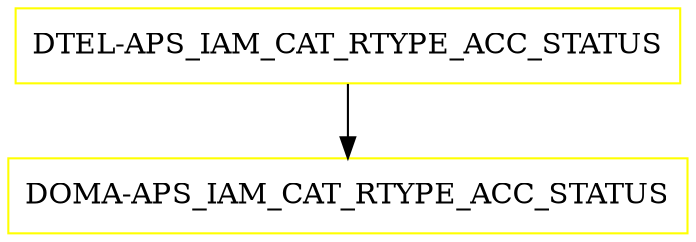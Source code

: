 digraph G {
  "DTEL-APS_IAM_CAT_RTYPE_ACC_STATUS" [shape=box,color=yellow];
  "DOMA-APS_IAM_CAT_RTYPE_ACC_STATUS" [shape=box,color=yellow,URL="./DOMA_APS_IAM_CAT_RTYPE_ACC_STATUS.html"];
  "DTEL-APS_IAM_CAT_RTYPE_ACC_STATUS" -> "DOMA-APS_IAM_CAT_RTYPE_ACC_STATUS";
}
